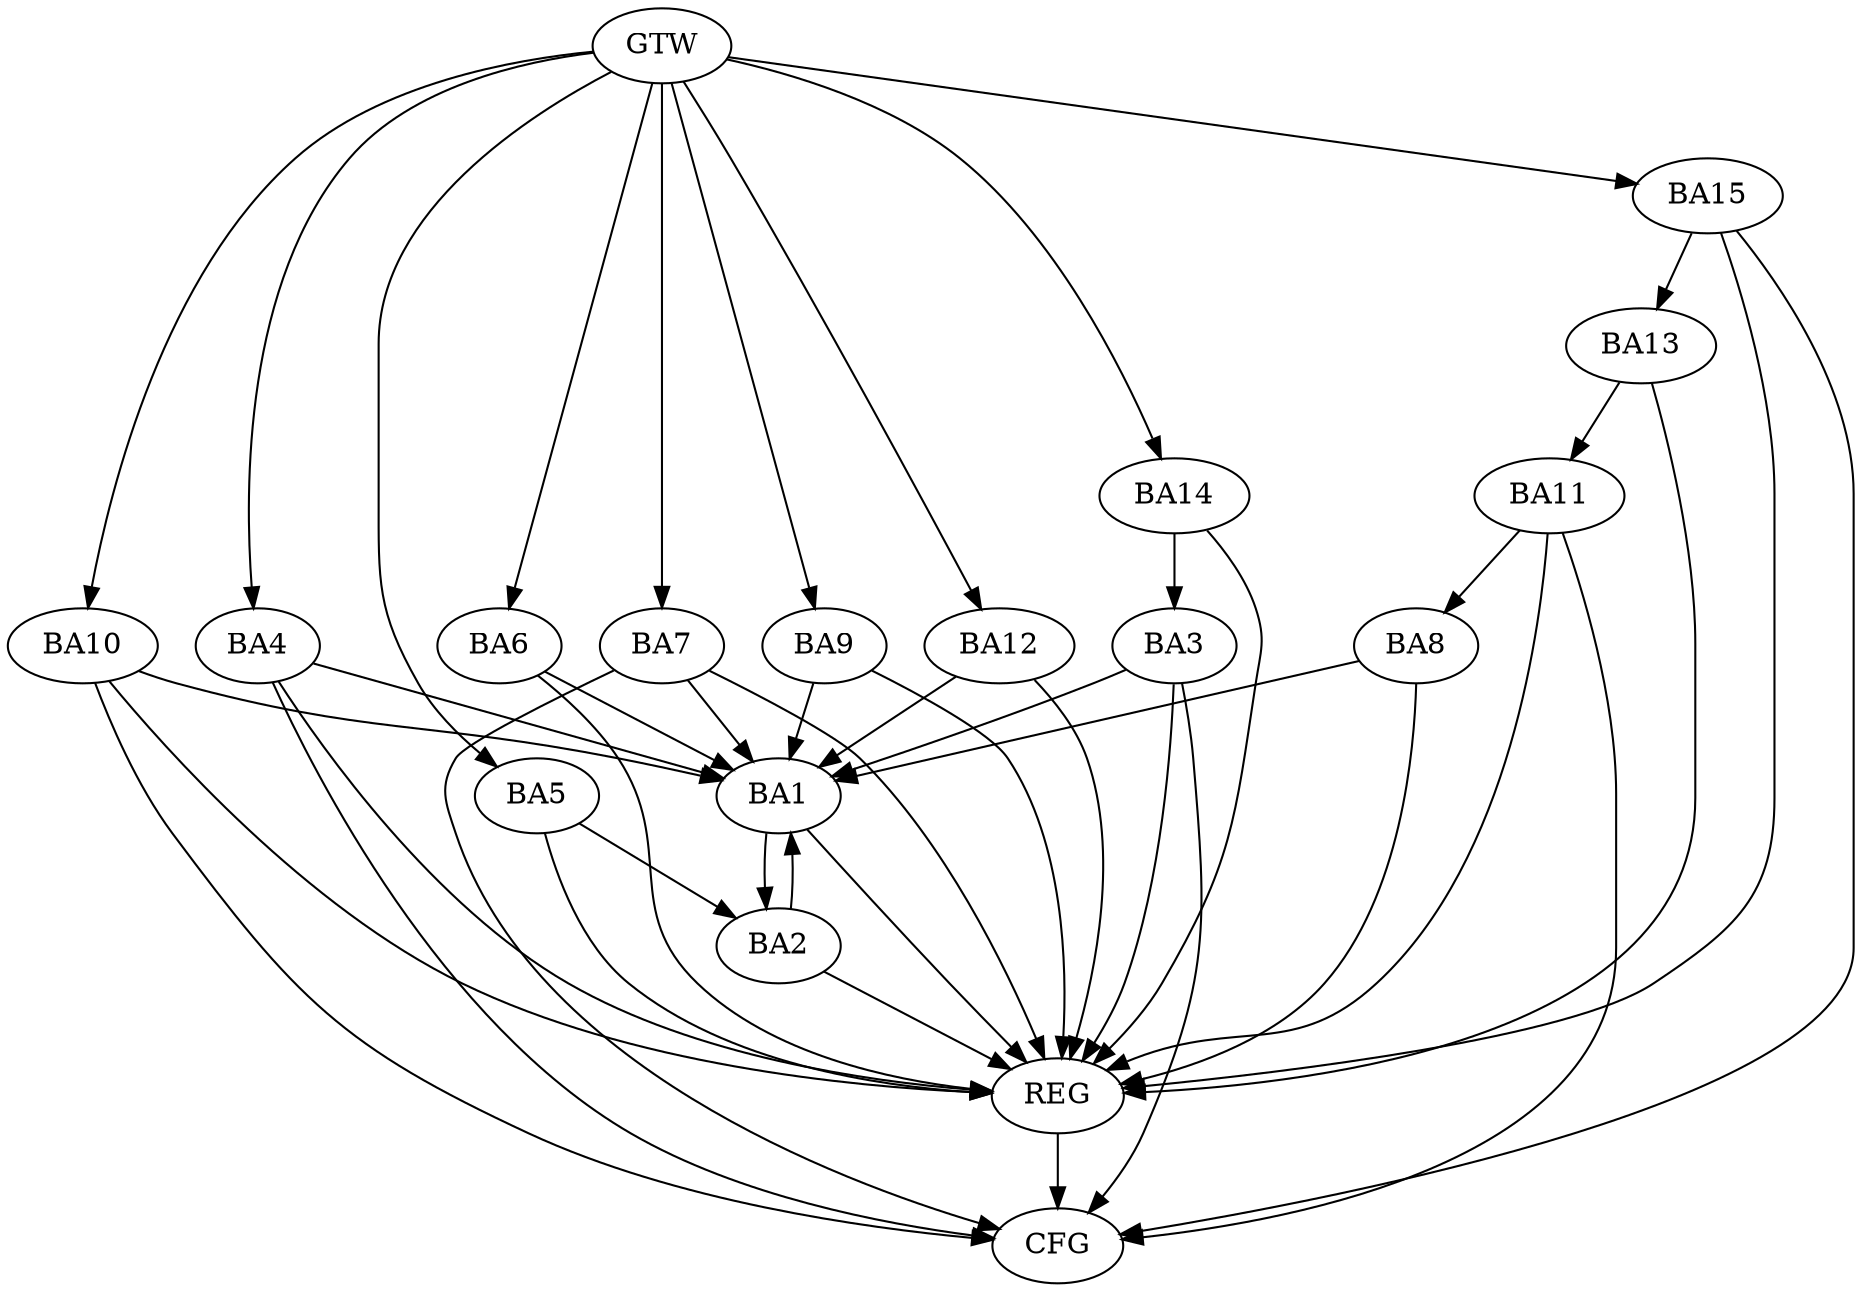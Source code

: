 strict digraph G {
  BA1 [ label="BA1" ];
  BA2 [ label="BA2" ];
  BA3 [ label="BA3" ];
  BA4 [ label="BA4" ];
  BA5 [ label="BA5" ];
  BA6 [ label="BA6" ];
  BA7 [ label="BA7" ];
  BA8 [ label="BA8" ];
  BA9 [ label="BA9" ];
  BA10 [ label="BA10" ];
  BA11 [ label="BA11" ];
  BA12 [ label="BA12" ];
  BA13 [ label="BA13" ];
  BA14 [ label="BA14" ];
  BA15 [ label="BA15" ];
  GTW [ label="GTW" ];
  REG [ label="REG" ];
  CFG [ label="CFG" ];
  BA1 -> BA2;
  BA2 -> BA1;
  BA3 -> BA1;
  BA4 -> BA1;
  BA5 -> BA2;
  BA6 -> BA1;
  BA7 -> BA1;
  BA8 -> BA1;
  BA9 -> BA1;
  BA10 -> BA1;
  BA11 -> BA8;
  BA12 -> BA1;
  BA13 -> BA11;
  BA14 -> BA3;
  BA15 -> BA13;
  GTW -> BA4;
  GTW -> BA5;
  GTW -> BA6;
  GTW -> BA7;
  GTW -> BA9;
  GTW -> BA10;
  GTW -> BA12;
  GTW -> BA14;
  GTW -> BA15;
  BA1 -> REG;
  BA2 -> REG;
  BA3 -> REG;
  BA4 -> REG;
  BA5 -> REG;
  BA6 -> REG;
  BA7 -> REG;
  BA8 -> REG;
  BA9 -> REG;
  BA10 -> REG;
  BA11 -> REG;
  BA12 -> REG;
  BA13 -> REG;
  BA14 -> REG;
  BA15 -> REG;
  BA4 -> CFG;
  BA3 -> CFG;
  BA15 -> CFG;
  BA7 -> CFG;
  BA11 -> CFG;
  BA10 -> CFG;
  REG -> CFG;
}
